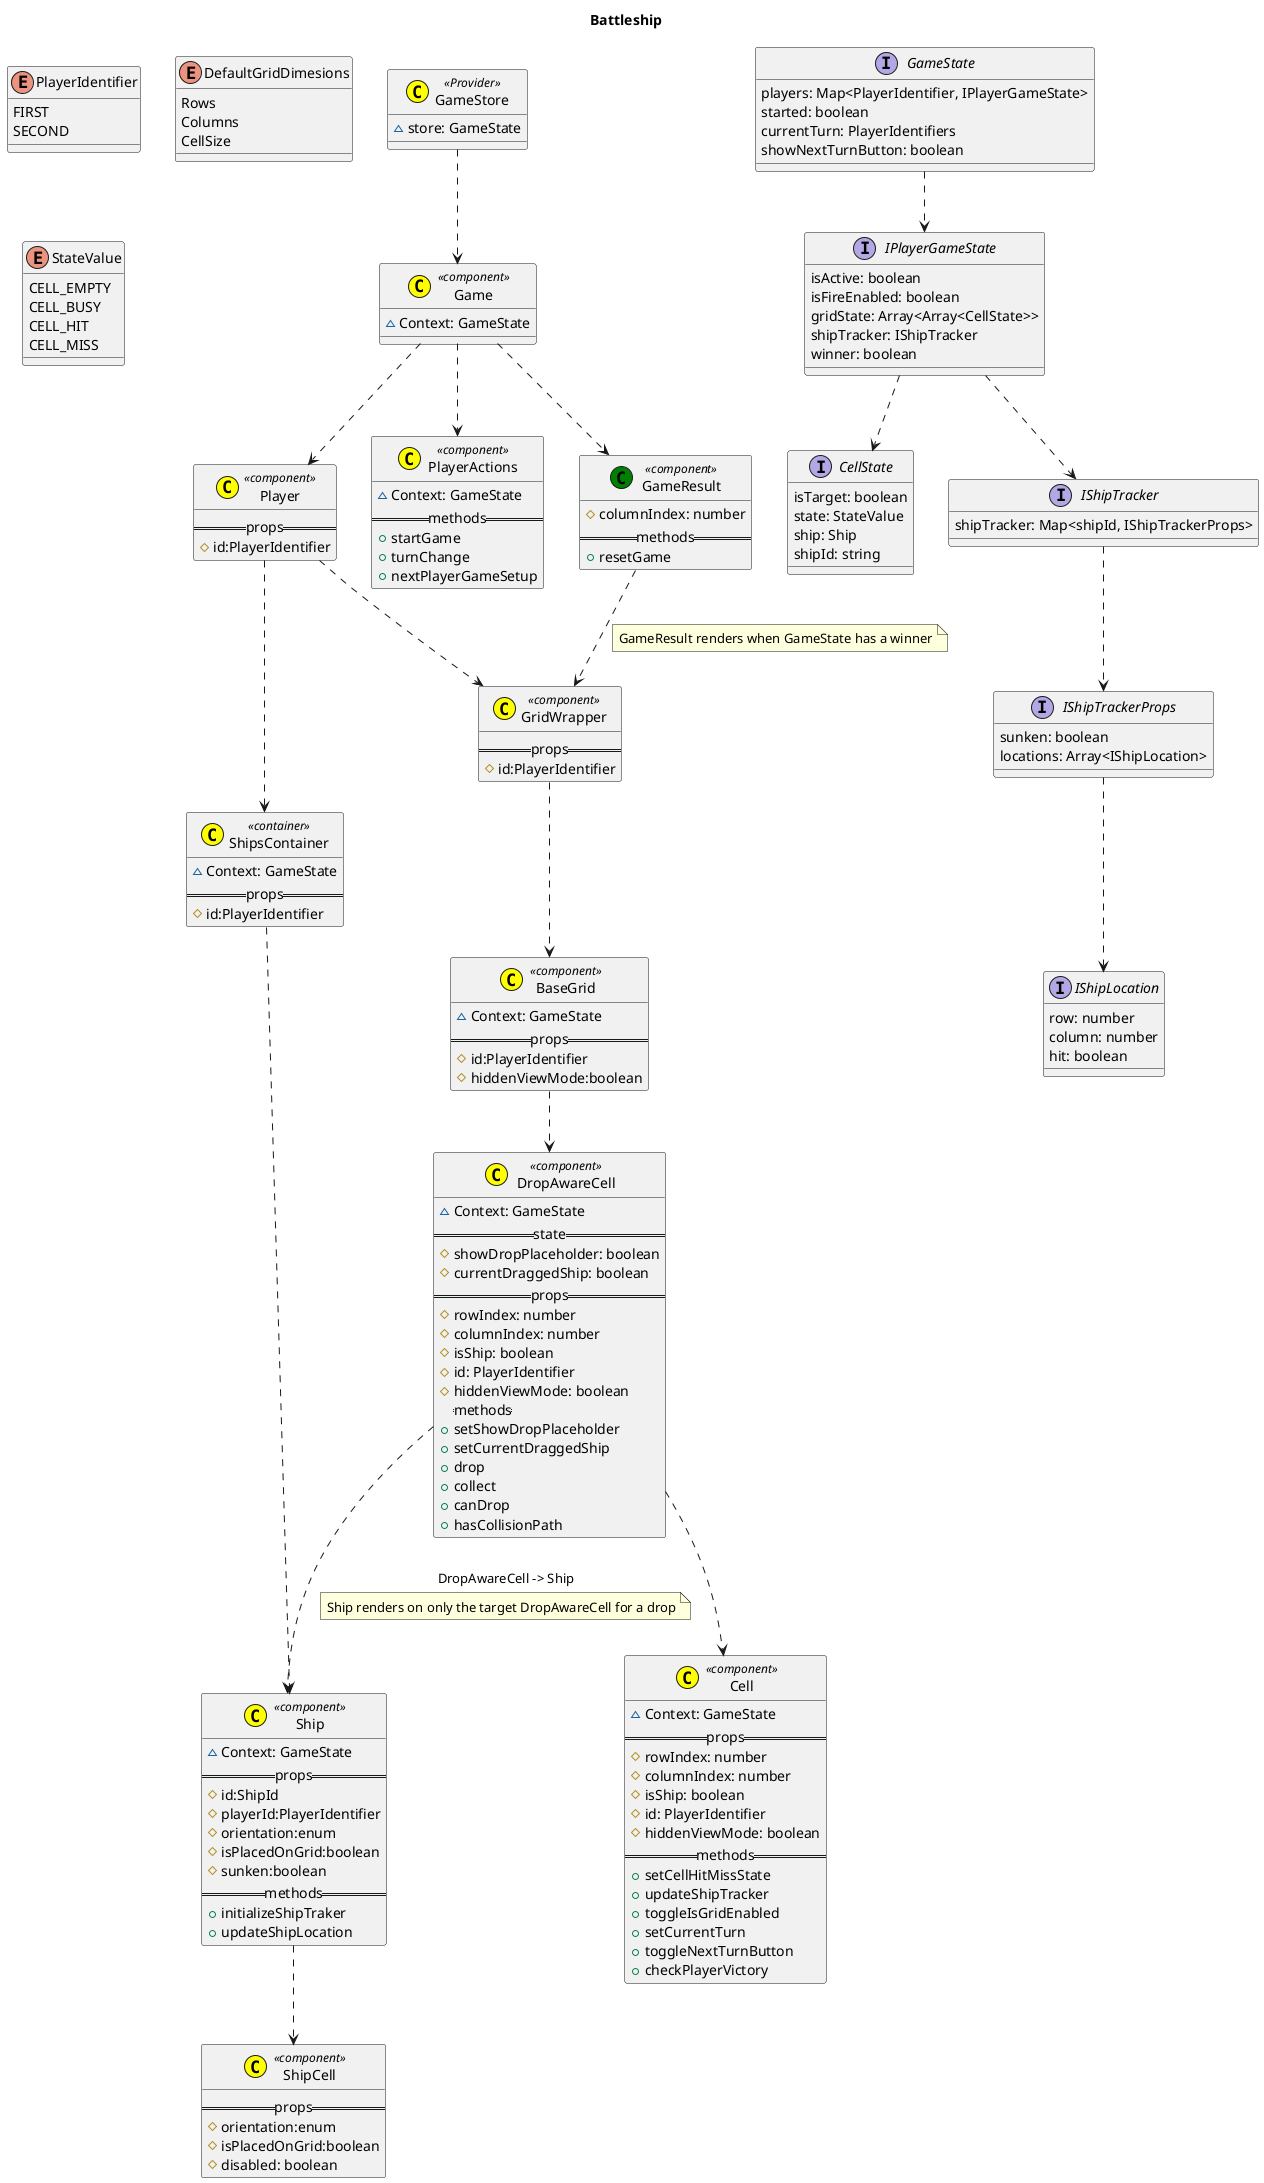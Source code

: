 @startuml
title Battleship

class GameStore << (C,yellow) Provider>> {
    ~store: GameState
}

class Game << (C,yellow) component>> {
    ~Context: GameState
}

class Player << (C,yellow) component>> {
    ==props==
    # id:PlayerIdentifier
}

class PlayerActions << (C,yellow) component>> {
    ~Context: GameState
    ==methods==
    +startGame
    +turnChange
    +nextPlayerGameSetup
}

class ShipsContainer << (C,yellow) container>> {
    ~Context: GameState
    ==props==
    # id:PlayerIdentifier
}

class GridWrapper << (C,yellow) component >> {
    ==props==
    # id:PlayerIdentifier
}

class Ship << (C,yellow) component >> {
    ~Context: GameState
    ==props==
    # id:ShipId
    # playerId:PlayerIdentifier
    # orientation:enum
    # isPlacedOnGrid:boolean
    # sunken:boolean
    ==methods==
    +initializeShipTraker
    +updateShipLocation
}

class ShipCell << (C,yellow) component >> {
    ==props==
    # orientation:enum
    # isPlacedOnGrid:boolean
    # disabled: boolean
}

class BaseGrid << (C,yellow) component >> {
    ~Context: GameState
    ==props==
    # id:PlayerIdentifier
    # hiddenViewMode:boolean
}

class DropAwareCell << (C,yellow) component >> {
    ~Context: GameState
    ==state==
    # showDropPlaceholder: boolean
    # currentDraggedShip: boolean
    ==props==
    # rowIndex: number
    # columnIndex: number
    # isShip: boolean
    # id: PlayerIdentifier
    # hiddenViewMode: boolean
     ==methods==
    +setShowDropPlaceholder
    +setCurrentDraggedShip
    +drop
    +collect
    +canDrop
    +hasCollisionPath
}

class Cell << (C,yellow) component >> {
    ~Context: GameState
    ==props==
    # rowIndex: number
    # columnIndex: number
    # isShip: boolean
    # id: PlayerIdentifier
    # hiddenViewMode: boolean
    ==methods==
    +setCellHitMissState
    +updateShipTracker
    +toggleIsGridEnabled
    +setCurrentTurn
    +toggleNextTurnButton
    +checkPlayerVictory
}

class GameResult << (C,green) component >> {
    # columnIndex: number
    ==methods==
    +resetGame
}

GameStore ..> Game
Game ..> Player
Game ..> PlayerActions
Game ..> GameResult
GameResult ..> GridWrapper
note on link: GameResult renders when GameState has a winner
Player ..> ShipsContainer
Player ..> GridWrapper
ShipsContainer ..> Ship
Ship ..>ShipCell
GridWrapper ..> BaseGrid
BaseGrid ..> DropAwareCell
DropAwareCell ..> Cell
DropAwareCell ..> Ship : DropAwareCell -> Ship
note on link: Ship renders on only the target DropAwareCell for a drop

enum PlayerIdentifier {
  FIRST
  SECOND
}

enum DefaultGridDimesions {
  Rows
  Columns
  CellSize
}

enum StateValue {
  CELL_EMPTY
  CELL_BUSY
  CELL_HIT
  CELL_MISS
}

interface CellState {
  isTarget: boolean
  state: StateValue
  ship: Ship
  shipId: string
}

interface IShipLocation {
  row: number
  column: number
  hit: boolean
}

interface IShipTrackerProps {
  sunken: boolean
  locations: Array<IShipLocation>
}

interface IShipTracker {
  shipTracker: Map<shipId, IShipTrackerProps>
}

interface IPlayerGameState {
  isActive: boolean
  isFireEnabled: boolean
  gridState: Array<Array<CellState>>
  shipTracker: IShipTracker
  winner: boolean
}

interface GameState {
  players: Map<PlayerIdentifier, IPlayerGameState>
  started: boolean
  currentTurn: PlayerIdentifiers
  showNextTurnButton: boolean
}

GameState ..> IPlayerGameState
IPlayerGameState ..> CellState
IPlayerGameState ..> IShipTracker
IShipTracker ..> IShipTrackerProps
IShipTrackerProps ..> IShipLocation

@enduml